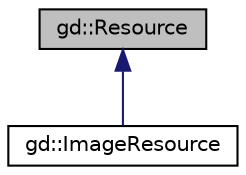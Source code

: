 digraph "gd::Resource"
{
  edge [fontname="Helvetica",fontsize="10",labelfontname="Helvetica",labelfontsize="10"];
  node [fontname="Helvetica",fontsize="10",shape=record];
  Node1 [label="gd::Resource",height=0.2,width=0.4,color="black", fillcolor="grey75", style="filled" fontcolor="black"];
  Node1 -> Node2 [dir="back",color="midnightblue",fontsize="10",style="solid",fontname="Helvetica"];
  Node2 [label="gd::ImageResource",height=0.2,width=0.4,color="black", fillcolor="white", style="filled",URL="$classgd_1_1_image_resource.html",tooltip="Describe an image/texture used by a project. "];
}
